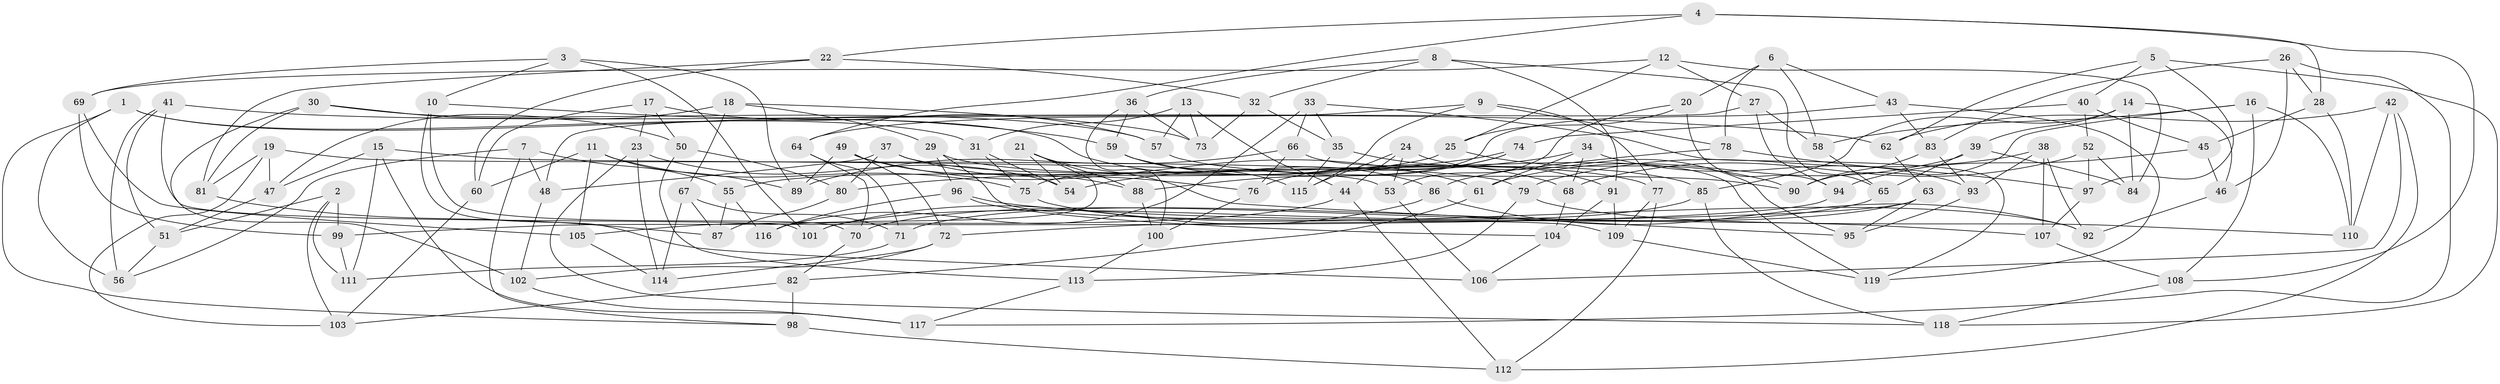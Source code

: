 // Generated by graph-tools (version 1.1) at 2025/26/03/09/25 03:26:54]
// undirected, 119 vertices, 238 edges
graph export_dot {
graph [start="1"]
  node [color=gray90,style=filled];
  1;
  2;
  3;
  4;
  5;
  6;
  7;
  8;
  9;
  10;
  11;
  12;
  13;
  14;
  15;
  16;
  17;
  18;
  19;
  20;
  21;
  22;
  23;
  24;
  25;
  26;
  27;
  28;
  29;
  30;
  31;
  32;
  33;
  34;
  35;
  36;
  37;
  38;
  39;
  40;
  41;
  42;
  43;
  44;
  45;
  46;
  47;
  48;
  49;
  50;
  51;
  52;
  53;
  54;
  55;
  56;
  57;
  58;
  59;
  60;
  61;
  62;
  63;
  64;
  65;
  66;
  67;
  68;
  69;
  70;
  71;
  72;
  73;
  74;
  75;
  76;
  77;
  78;
  79;
  80;
  81;
  82;
  83;
  84;
  85;
  86;
  87;
  88;
  89;
  90;
  91;
  92;
  93;
  94;
  95;
  96;
  97;
  98;
  99;
  100;
  101;
  102;
  103;
  104;
  105;
  106;
  107;
  108;
  109;
  110;
  111;
  112;
  113;
  114;
  115;
  116;
  117;
  118;
  119;
  1 -- 56;
  1 -- 86;
  1 -- 31;
  1 -- 98;
  2 -- 111;
  2 -- 51;
  2 -- 103;
  2 -- 99;
  3 -- 10;
  3 -- 69;
  3 -- 89;
  3 -- 101;
  4 -- 64;
  4 -- 28;
  4 -- 22;
  4 -- 108;
  5 -- 97;
  5 -- 62;
  5 -- 118;
  5 -- 40;
  6 -- 43;
  6 -- 20;
  6 -- 58;
  6 -- 78;
  7 -- 48;
  7 -- 98;
  7 -- 55;
  7 -- 56;
  8 -- 36;
  8 -- 65;
  8 -- 32;
  8 -- 91;
  9 -- 64;
  9 -- 77;
  9 -- 78;
  9 -- 115;
  10 -- 70;
  10 -- 59;
  10 -- 106;
  11 -- 75;
  11 -- 105;
  11 -- 89;
  11 -- 60;
  12 -- 69;
  12 -- 25;
  12 -- 84;
  12 -- 27;
  13 -- 44;
  13 -- 73;
  13 -- 57;
  13 -- 31;
  14 -- 84;
  14 -- 46;
  14 -- 39;
  14 -- 85;
  15 -- 117;
  15 -- 47;
  15 -- 111;
  15 -- 53;
  16 -- 90;
  16 -- 58;
  16 -- 110;
  16 -- 108;
  17 -- 50;
  17 -- 57;
  17 -- 23;
  17 -- 60;
  18 -- 47;
  18 -- 67;
  18 -- 73;
  18 -- 29;
  19 -- 79;
  19 -- 47;
  19 -- 81;
  19 -- 103;
  20 -- 53;
  20 -- 94;
  20 -- 25;
  21 -- 88;
  21 -- 95;
  21 -- 116;
  21 -- 54;
  22 -- 60;
  22 -- 81;
  22 -- 32;
  23 -- 54;
  23 -- 114;
  23 -- 118;
  24 -- 44;
  24 -- 95;
  24 -- 115;
  24 -- 53;
  25 -- 55;
  25 -- 90;
  26 -- 117;
  26 -- 83;
  26 -- 46;
  26 -- 28;
  27 -- 48;
  27 -- 58;
  27 -- 94;
  28 -- 110;
  28 -- 45;
  29 -- 109;
  29 -- 85;
  29 -- 96;
  30 -- 102;
  30 -- 81;
  30 -- 50;
  30 -- 57;
  31 -- 54;
  31 -- 75;
  32 -- 73;
  32 -- 35;
  33 -- 35;
  33 -- 116;
  33 -- 119;
  33 -- 66;
  34 -- 54;
  34 -- 68;
  34 -- 61;
  34 -- 93;
  35 -- 115;
  35 -- 91;
  36 -- 100;
  36 -- 59;
  36 -- 73;
  37 -- 80;
  37 -- 77;
  37 -- 76;
  37 -- 48;
  38 -- 92;
  38 -- 107;
  38 -- 79;
  38 -- 93;
  39 -- 84;
  39 -- 65;
  39 -- 61;
  40 -- 74;
  40 -- 45;
  40 -- 52;
  41 -- 56;
  41 -- 51;
  41 -- 62;
  41 -- 101;
  42 -- 112;
  42 -- 62;
  42 -- 106;
  42 -- 110;
  43 -- 75;
  43 -- 119;
  43 -- 83;
  44 -- 105;
  44 -- 112;
  45 -- 94;
  45 -- 46;
  46 -- 92;
  47 -- 51;
  48 -- 102;
  49 -- 89;
  49 -- 88;
  49 -- 61;
  49 -- 72;
  50 -- 80;
  50 -- 113;
  51 -- 56;
  52 -- 84;
  52 -- 68;
  52 -- 97;
  53 -- 106;
  55 -- 87;
  55 -- 116;
  57 -- 90;
  58 -- 65;
  59 -- 68;
  59 -- 115;
  60 -- 103;
  61 -- 82;
  62 -- 63;
  63 -- 72;
  63 -- 71;
  63 -- 95;
  64 -- 71;
  64 -- 70;
  65 -- 70;
  66 -- 89;
  66 -- 119;
  66 -- 76;
  67 -- 87;
  67 -- 71;
  67 -- 114;
  68 -- 104;
  69 -- 105;
  69 -- 99;
  70 -- 82;
  71 -- 111;
  72 -- 102;
  72 -- 114;
  74 -- 88;
  74 -- 76;
  74 -- 80;
  75 -- 92;
  76 -- 100;
  77 -- 109;
  77 -- 112;
  78 -- 86;
  78 -- 97;
  79 -- 110;
  79 -- 113;
  80 -- 87;
  81 -- 87;
  82 -- 98;
  82 -- 103;
  83 -- 93;
  83 -- 90;
  85 -- 101;
  85 -- 118;
  86 -- 101;
  86 -- 92;
  88 -- 100;
  91 -- 109;
  91 -- 104;
  93 -- 95;
  94 -- 99;
  96 -- 116;
  96 -- 104;
  96 -- 107;
  97 -- 107;
  98 -- 112;
  99 -- 111;
  100 -- 113;
  102 -- 117;
  104 -- 106;
  105 -- 114;
  107 -- 108;
  108 -- 118;
  109 -- 119;
  113 -- 117;
}
